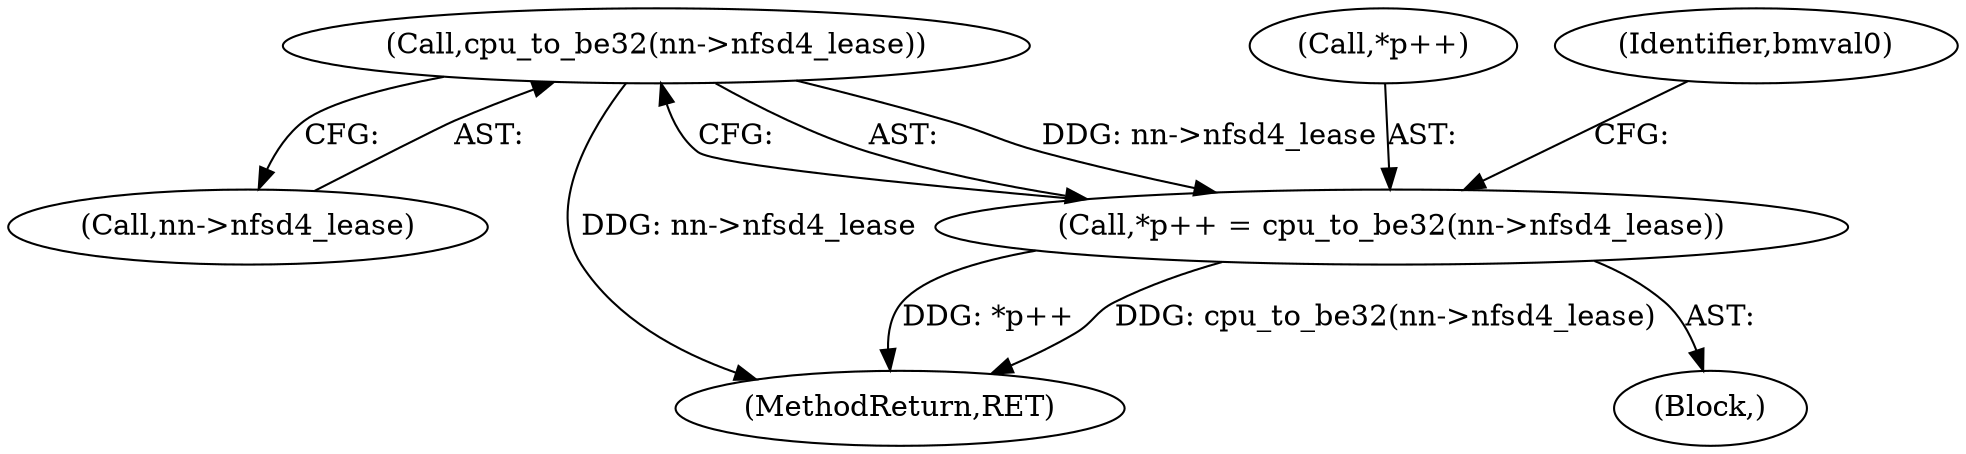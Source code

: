 digraph "0_linux_c70422f760c120480fee4de6c38804c72aa26bc1_12@pointer" {
"1000833" [label="(Call,cpu_to_be32(nn->nfsd4_lease))"];
"1000829" [label="(Call,*p++ = cpu_to_be32(nn->nfsd4_lease))"];
"1000830" [label="(Call,*p++)"];
"1000819" [label="(Block,)"];
"1000834" [label="(Call,nn->nfsd4_lease)"];
"1000833" [label="(Call,cpu_to_be32(nn->nfsd4_lease))"];
"1000829" [label="(Call,*p++ = cpu_to_be32(nn->nfsd4_lease))"];
"1000839" [label="(Identifier,bmval0)"];
"1001934" [label="(MethodReturn,RET)"];
"1000833" -> "1000829"  [label="AST: "];
"1000833" -> "1000834"  [label="CFG: "];
"1000834" -> "1000833"  [label="AST: "];
"1000829" -> "1000833"  [label="CFG: "];
"1000833" -> "1001934"  [label="DDG: nn->nfsd4_lease"];
"1000833" -> "1000829"  [label="DDG: nn->nfsd4_lease"];
"1000829" -> "1000819"  [label="AST: "];
"1000830" -> "1000829"  [label="AST: "];
"1000839" -> "1000829"  [label="CFG: "];
"1000829" -> "1001934"  [label="DDG: *p++"];
"1000829" -> "1001934"  [label="DDG: cpu_to_be32(nn->nfsd4_lease)"];
}
